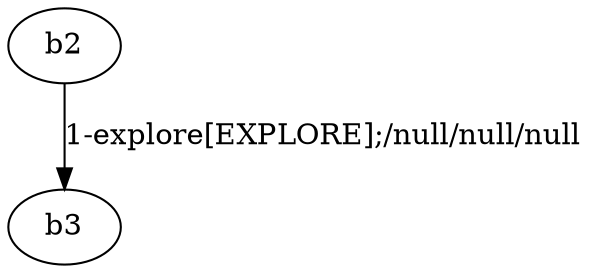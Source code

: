 # Total number of goals covered by this test: 1
# b2 --> b3

digraph g {
"b2" -> "b3" [label = "1-explore[EXPLORE];/null/null/null"];
}